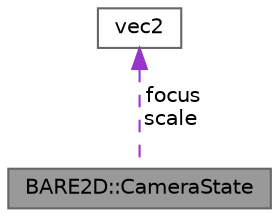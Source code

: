 digraph "BARE2D::CameraState"
{
 // INTERACTIVE_SVG=YES
 // LATEX_PDF_SIZE
  bgcolor="transparent";
  edge [fontname=Helvetica,fontsize=10,labelfontname=Helvetica,labelfontsize=10];
  node [fontname=Helvetica,fontsize=10,shape=box,height=0.2,width=0.4];
  Node1 [label="BARE2D::CameraState",height=0.2,width=0.4,color="gray40", fillcolor="grey60", style="filled", fontcolor="black",tooltip="Holds some basic information that the camera holds in a state."];
  Node2 -> Node1 [dir="back",color="darkorchid3",style="dashed",label=" focus\nscale" ];
  Node2 [label="vec2",height=0.2,width=0.4,color="gray40", fillcolor="white", style="filled",tooltip=" "];
}
